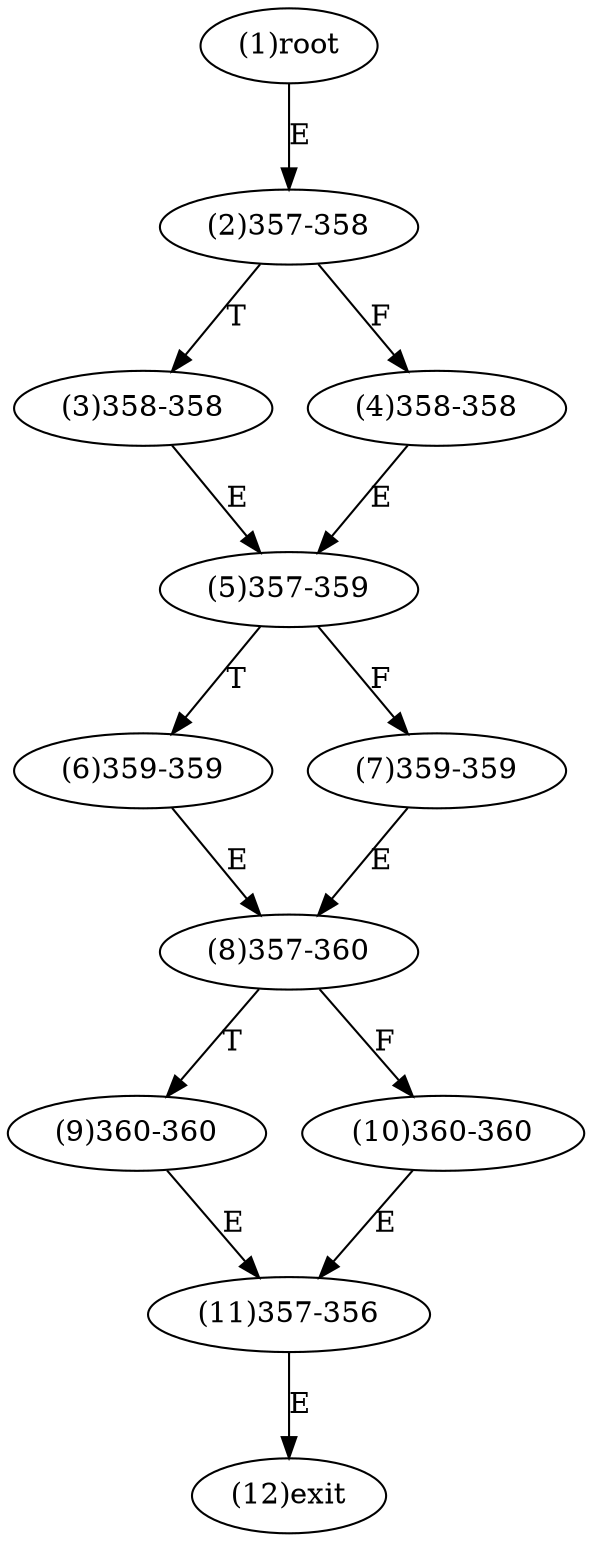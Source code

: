 digraph "" { 
1[ label="(1)root"];
2[ label="(2)357-358"];
3[ label="(3)358-358"];
4[ label="(4)358-358"];
5[ label="(5)357-359"];
6[ label="(6)359-359"];
7[ label="(7)359-359"];
8[ label="(8)357-360"];
9[ label="(9)360-360"];
10[ label="(10)360-360"];
11[ label="(11)357-356"];
12[ label="(12)exit"];
1->2[ label="E"];
2->4[ label="F"];
2->3[ label="T"];
3->5[ label="E"];
4->5[ label="E"];
5->7[ label="F"];
5->6[ label="T"];
6->8[ label="E"];
7->8[ label="E"];
8->10[ label="F"];
8->9[ label="T"];
9->11[ label="E"];
10->11[ label="E"];
11->12[ label="E"];
}